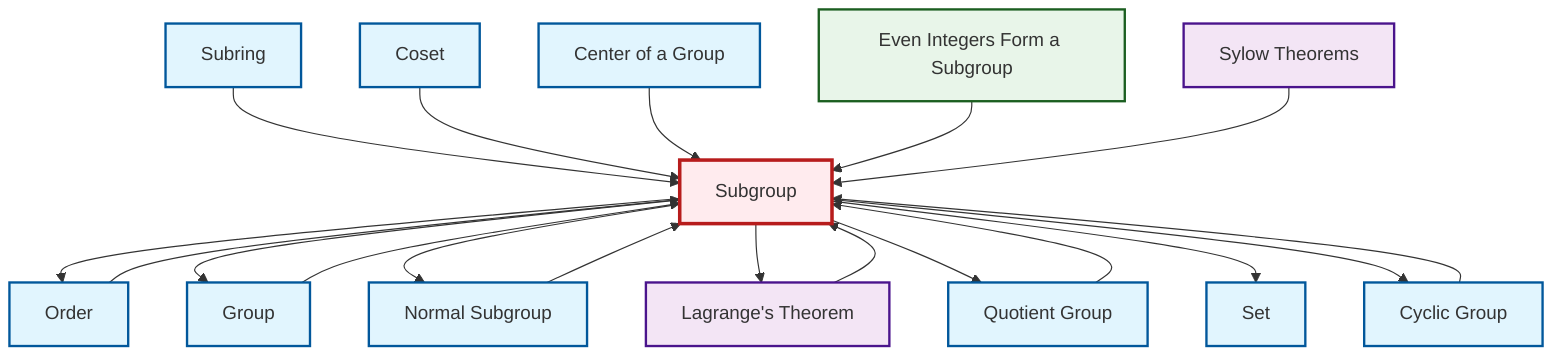 graph TD
    classDef definition fill:#e1f5fe,stroke:#01579b,stroke-width:2px
    classDef theorem fill:#f3e5f5,stroke:#4a148c,stroke-width:2px
    classDef axiom fill:#fff3e0,stroke:#e65100,stroke-width:2px
    classDef example fill:#e8f5e9,stroke:#1b5e20,stroke-width:2px
    classDef current fill:#ffebee,stroke:#b71c1c,stroke-width:3px
    def-coset["Coset"]:::definition
    def-order["Order"]:::definition
    thm-lagrange["Lagrange's Theorem"]:::theorem
    def-subring["Subring"]:::definition
    ex-even-integers-subgroup["Even Integers Form a Subgroup"]:::example
    def-set["Set"]:::definition
    thm-sylow["Sylow Theorems"]:::theorem
    def-subgroup["Subgroup"]:::definition
    def-cyclic-group["Cyclic Group"]:::definition
    def-group["Group"]:::definition
    def-normal-subgroup["Normal Subgroup"]:::definition
    def-quotient-group["Quotient Group"]:::definition
    def-center-of-group["Center of a Group"]:::definition
    def-subring --> def-subgroup
    def-subgroup --> def-order
    def-subgroup --> def-group
    def-quotient-group --> def-subgroup
    def-coset --> def-subgroup
    def-subgroup --> def-normal-subgroup
    def-subgroup --> thm-lagrange
    def-order --> def-subgroup
    def-subgroup --> def-quotient-group
    def-normal-subgroup --> def-subgroup
    def-center-of-group --> def-subgroup
    def-subgroup --> def-set
    def-group --> def-subgroup
    def-subgroup --> def-cyclic-group
    ex-even-integers-subgroup --> def-subgroup
    thm-sylow --> def-subgroup
    thm-lagrange --> def-subgroup
    def-cyclic-group --> def-subgroup
    class def-subgroup current